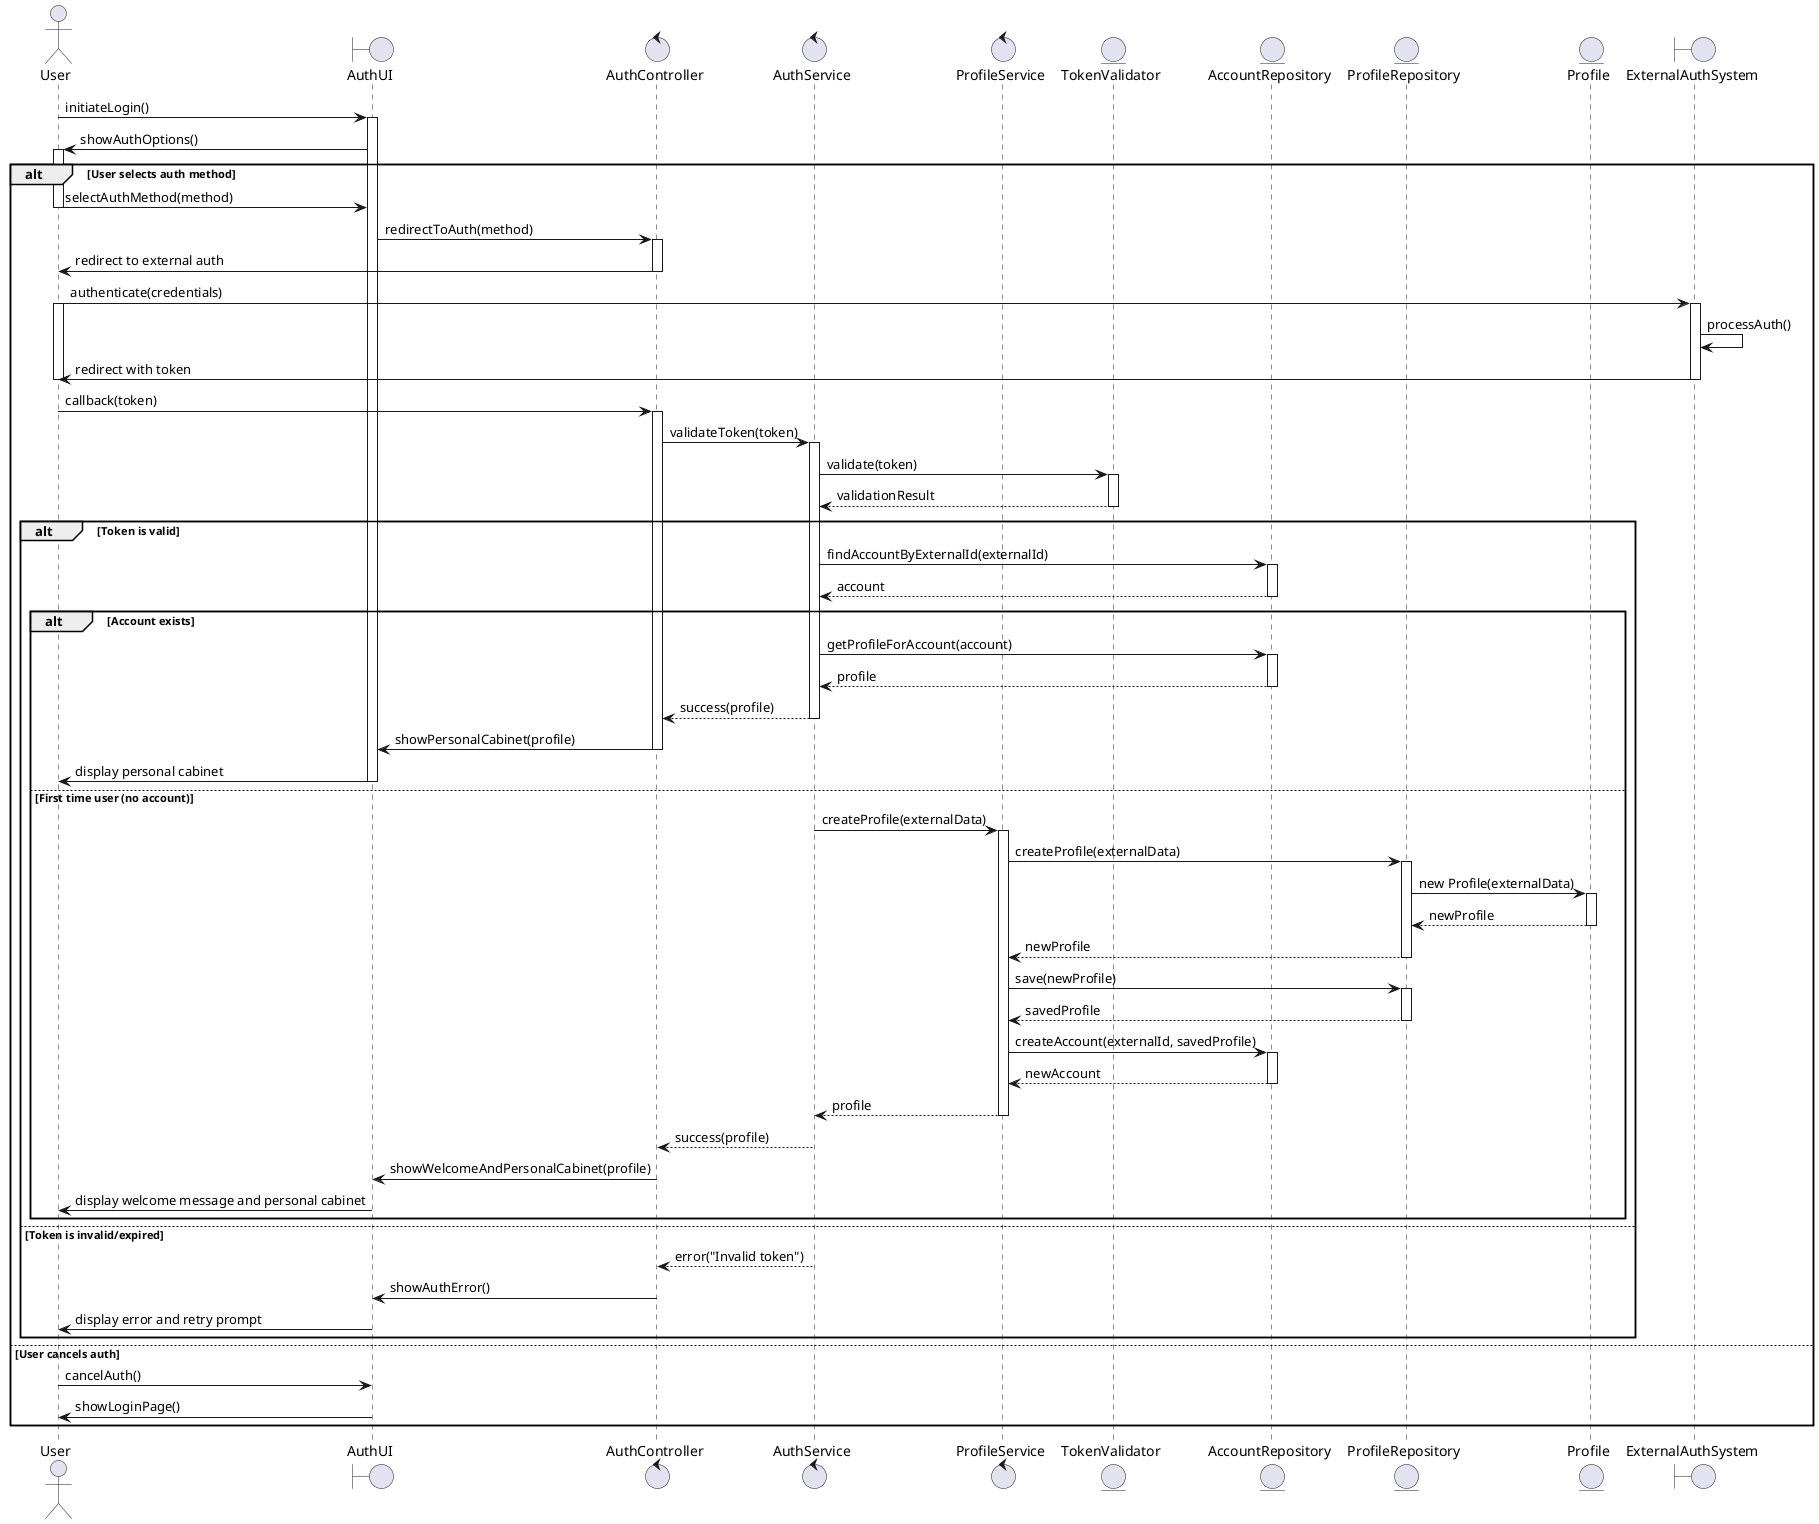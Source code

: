 @startuml
actor User
boundary "AuthUI" as UI
control "AuthController" as AC
control "AuthService" as AS
control "ProfileService" as PS
entity "TokenValidator" as TV
entity "AccountRepository" as AR
entity "ProfileRepository" as PR
entity "Profile" as P
boundary "ExternalAuthSystem" as EAS

User -> UI: initiateLogin()
activate UI

UI -> User: showAuthOptions()
activate User

alt User selects auth method
    User -> UI: selectAuthMethod(method)
    deactivate User

    UI -> AC: redirectToAuth(method)

    activate AC
    AC -> User: redirect to external auth
    deactivate AC

    User -> EAS: authenticate(credentials)
    activate EAS
    activate User
    EAS -> EAS: processAuth()
    EAS -> User: redirect with token
    deactivate User
    deactivate EAS

    User -> AC: callback(token)

    activate AC

    AC -> AS: validateToken(token)
    activate AS

    AS -> TV: validate(token)
    activate TV
    TV --> AS: validationResult
    deactivate TV

    alt Token is valid
        AS -> AR: findAccountByExternalId(externalId)
        activate AR
        AR --> AS: account
        deactivate AR

        alt Account exists
            AS -> AR: getProfileForAccount(account)
            activate AR
            AR --> AS: profile
            deactivate AR

            AS --> AC: success(profile)
            deactivate AS

            AC -> UI: showPersonalCabinet(profile)
            deactivate AC

            UI -> User: display personal cabinet
            deactivate UI

        else First time user (no account)
            AS -> PS: createProfile(externalData)
            activate PS

            PS -> PR: createProfile(externalData)
            activate PR
            PR -> P: new Profile(externalData)
            activate P
            P --> PR: newProfile
            deactivate P
            PR --> PS: newProfile

            deactivate PR

            PS -> PR: save(newProfile)
            activate PR
            PR --> PS: savedProfile
            deactivate PR

            PS -> AR: createAccount(externalId, savedProfile)
            activate AR
            AR --> PS: newAccount
            deactivate AR

            PS --> AS: profile
            deactivate PS

            AS --> AC: success(profile)
            deactivate AS

            AC -> UI: showWelcomeAndPersonalCabinet(profile)
            deactivate AC

            UI -> User: display welcome message and personal cabinet
            deactivate UI
        end

    else Token is invalid/expired
        AS --> AC: error("Invalid token")
        deactivate AS

        AC -> UI: showAuthError()
        deactivate AC

        UI -> User: display error and retry prompt
        deactivate UI
    end

else User cancels auth
    User -> UI: cancelAuth()
    deactivate User

    UI -> User: showLoginPage()
    deactivate UI
end

@enduml
